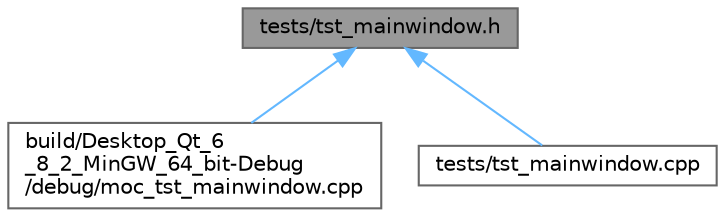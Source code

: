 digraph "tests/tst_mainwindow.h"
{
 // LATEX_PDF_SIZE
  bgcolor="transparent";
  edge [fontname=Helvetica,fontsize=10,labelfontname=Helvetica,labelfontsize=10];
  node [fontname=Helvetica,fontsize=10,shape=box,height=0.2,width=0.4];
  Node1 [id="Node000001",label="tests/tst_mainwindow.h",height=0.2,width=0.4,color="gray40", fillcolor="grey60", style="filled", fontcolor="black",tooltip="Plik nagłówkowy dla testów jednostkowych klasy MainWindow."];
  Node1 -> Node2 [id="edge1_Node000001_Node000002",dir="back",color="steelblue1",style="solid",tooltip=" "];
  Node2 [id="Node000002",label="build/Desktop_Qt_6\l_8_2_MinGW_64_bit-Debug\l/debug/moc_tst_mainwindow.cpp",height=0.2,width=0.4,color="grey40", fillcolor="white", style="filled",URL="$moc__tst__mainwindow_8cpp.html",tooltip=" "];
  Node1 -> Node3 [id="edge2_Node000001_Node000003",dir="back",color="steelblue1",style="solid",tooltip=" "];
  Node3 [id="Node000003",label="tests/tst_mainwindow.cpp",height=0.2,width=0.4,color="grey40", fillcolor="white", style="filled",URL="$tst__mainwindow_8cpp.html",tooltip="Implementacja testów jednostkowych dla klasy MainWindow."];
}
